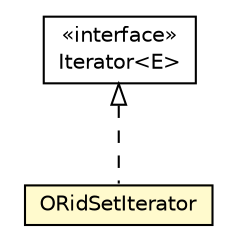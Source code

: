 #!/usr/local/bin/dot
#
# Class diagram 
# Generated by UMLGraph version R5_6-24-gf6e263 (http://www.umlgraph.org/)
#

digraph G {
	edge [fontname="Helvetica",fontsize=10,labelfontname="Helvetica",labelfontsize=10];
	node [fontname="Helvetica",fontsize=10,shape=plaintext];
	nodesep=0.25;
	ranksep=0.5;
	// com.orientechnologies.orient.core.sql.executor.ORidSetIterator
	c5643419 [label=<<table title="com.orientechnologies.orient.core.sql.executor.ORidSetIterator" border="0" cellborder="1" cellspacing="0" cellpadding="2" port="p" bgcolor="lemonChiffon" href="./ORidSetIterator.html">
		<tr><td><table border="0" cellspacing="0" cellpadding="1">
<tr><td align="center" balign="center"> ORidSetIterator </td></tr>
		</table></td></tr>
		</table>>, URL="./ORidSetIterator.html", fontname="Helvetica", fontcolor="black", fontsize=10.0];
	//com.orientechnologies.orient.core.sql.executor.ORidSetIterator implements java.util.Iterator<E>
	c5645038:p -> c5643419:p [dir=back,arrowtail=empty,style=dashed];
	// java.util.Iterator<E>
	c5645038 [label=<<table title="java.util.Iterator" border="0" cellborder="1" cellspacing="0" cellpadding="2" port="p" href="http://java.sun.com/j2se/1.4.2/docs/api/java/util/Iterator.html">
		<tr><td><table border="0" cellspacing="0" cellpadding="1">
<tr><td align="center" balign="center"> &#171;interface&#187; </td></tr>
<tr><td align="center" balign="center"> Iterator&lt;E&gt; </td></tr>
		</table></td></tr>
		</table>>, URL="http://java.sun.com/j2se/1.4.2/docs/api/java/util/Iterator.html", fontname="Helvetica", fontcolor="black", fontsize=10.0];
}

